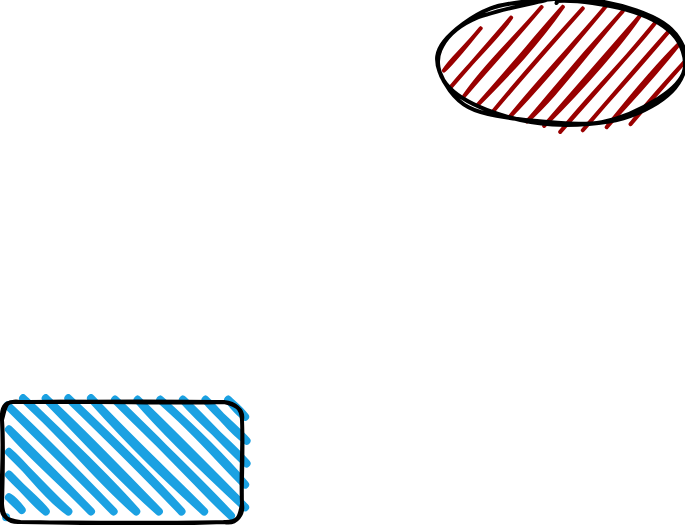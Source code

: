 <mxfile version="14.7.7" type="github"><diagram id="VRWCgayWfn8nU3bbKNYT" name="第 1 页"><mxGraphModel dx="1426" dy="769" grid="1" gridSize="10" guides="1" tooltips="1" connect="1" arrows="1" fold="1" page="1" pageScale="1" pageWidth="827" pageHeight="1169" math="0" shadow="0"><root><mxCell id="0"/><mxCell id="1" parent="0"/><mxCell id="IGJDlXuGYF8IJuSvkPi8-1" value="" style="rounded=1;whiteSpace=wrap;html=1;strokeWidth=2;fillWeight=4;hachureGap=8;hachureAngle=45;fillColor=#1ba1e2;sketch=1;" vertex="1" parent="1"><mxGeometry x="240" y="350" width="120" height="60" as="geometry"/></mxCell><mxCell id="IGJDlXuGYF8IJuSvkPi8-2" value="" style="ellipse;whiteSpace=wrap;html=1;strokeWidth=2;fillWeight=2;hachureGap=8;fillColor=#990000;fillStyle=dots;sketch=1;" vertex="1" parent="1"><mxGeometry x="460" y="150" width="120" height="60" as="geometry"/></mxCell></root></mxGraphModel></diagram></mxfile>